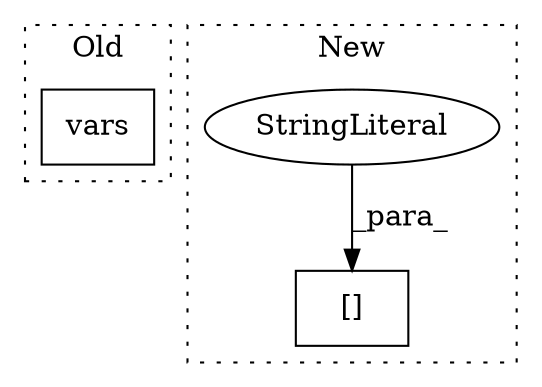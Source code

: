 digraph G {
subgraph cluster0 {
1 [label="vars" a="32" s="2215,2221" l="5,1" shape="box"];
label = "Old";
style="dotted";
}
subgraph cluster1 {
2 [label="[]" a="2" s="3893,3902" l="4,1" shape="box"];
3 [label="StringLiteral" a="45" s="3897" l="5" shape="ellipse"];
label = "New";
style="dotted";
}
3 -> 2 [label="_para_"];
}